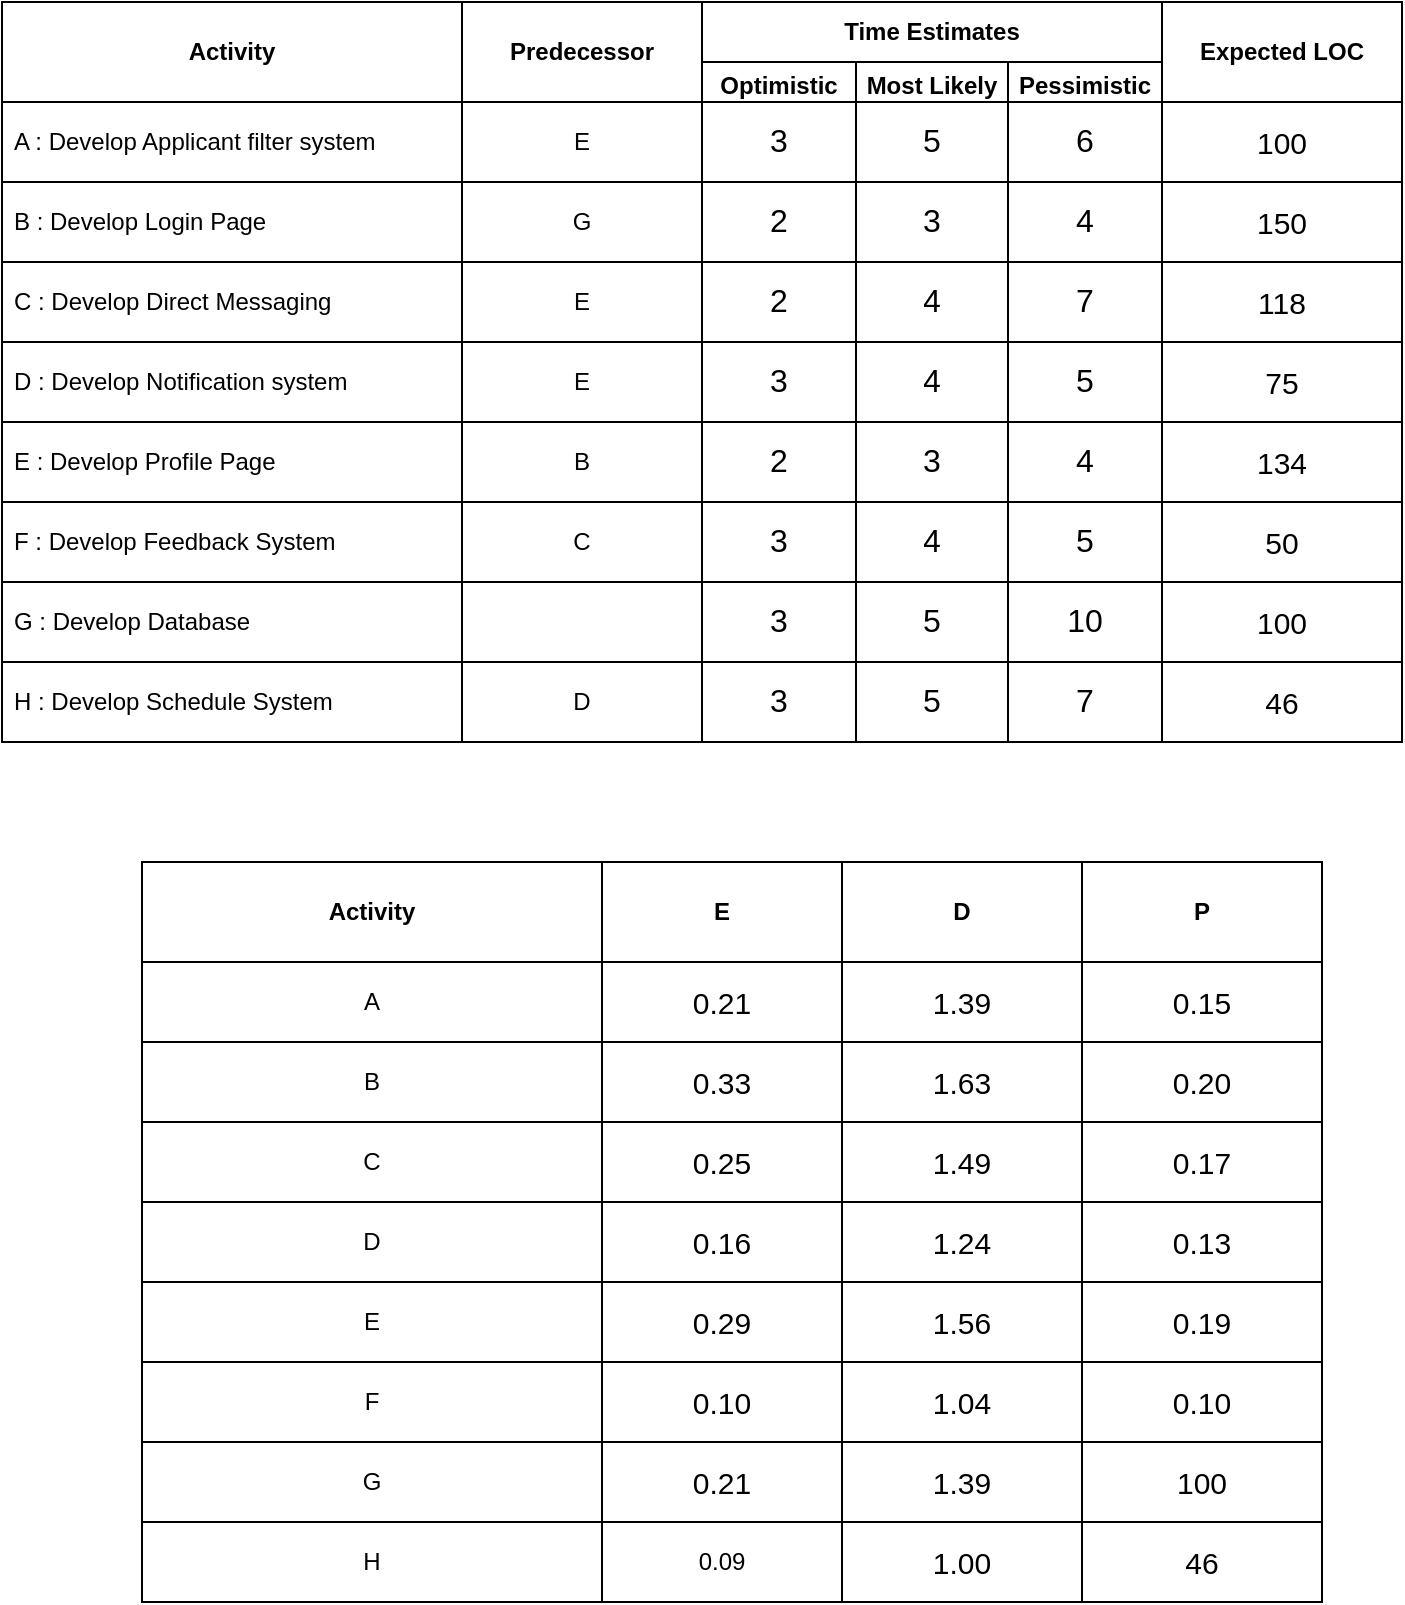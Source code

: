 <mxfile version="22.1.5" type="device">
  <diagram name="Page-1" id="YY1l4YRsIYDOIu4oy-kg">
    <mxGraphModel dx="1434" dy="780" grid="0" gridSize="10" guides="1" tooltips="1" connect="1" arrows="1" fold="1" page="1" pageScale="1" pageWidth="850" pageHeight="1100" background="none" math="0" shadow="0">
      <root>
        <mxCell id="0" />
        <mxCell id="1" parent="0" />
        <mxCell id="t3dhQ-1YvMz3jIGr21Fk-1" value="&lt;b&gt;Activity&lt;/b&gt;" style="swimlane;fontStyle=0;childLayout=stackLayout;horizontal=1;startSize=50;horizontalStack=0;resizeParent=1;resizeParentMax=0;resizeLast=0;collapsible=1;marginBottom=0;whiteSpace=wrap;html=1;" parent="1" vertex="1">
          <mxGeometry x="80" y="40" width="230" height="370" as="geometry">
            <mxRectangle x="300" y="170" width="60" height="30" as="alternateBounds" />
          </mxGeometry>
        </mxCell>
        <mxCell id="t3dhQ-1YvMz3jIGr21Fk-2" value="A : Develop Applicant filter system" style="text;strokeColor=default;fillColor=none;align=left;verticalAlign=middle;spacingLeft=4;spacingRight=4;overflow=hidden;points=[[0,0.5],[1,0.5]];portConstraint=eastwest;rotatable=0;whiteSpace=wrap;html=1;" parent="t3dhQ-1YvMz3jIGr21Fk-1" vertex="1">
          <mxGeometry y="50" width="230" height="40" as="geometry" />
        </mxCell>
        <mxCell id="t3dhQ-1YvMz3jIGr21Fk-3" value="B : Develop Login Page" style="text;strokeColor=default;fillColor=none;align=left;verticalAlign=middle;spacingLeft=4;spacingRight=4;overflow=hidden;points=[[0,0.5],[1,0.5]];portConstraint=eastwest;rotatable=0;whiteSpace=wrap;html=1;" parent="t3dhQ-1YvMz3jIGr21Fk-1" vertex="1">
          <mxGeometry y="90" width="230" height="40" as="geometry" />
        </mxCell>
        <mxCell id="t3dhQ-1YvMz3jIGr21Fk-4" value="C : Develop Direct Messaging" style="text;strokeColor=default;fillColor=none;align=left;verticalAlign=middle;spacingLeft=4;spacingRight=4;overflow=hidden;points=[[0,0.5],[1,0.5]];portConstraint=eastwest;rotatable=0;whiteSpace=wrap;html=1;" parent="t3dhQ-1YvMz3jIGr21Fk-1" vertex="1">
          <mxGeometry y="130" width="230" height="40" as="geometry" />
        </mxCell>
        <mxCell id="t3dhQ-1YvMz3jIGr21Fk-5" value="D : Develop Notification system" style="text;strokeColor=default;fillColor=none;align=left;verticalAlign=middle;spacingLeft=4;spacingRight=4;overflow=hidden;points=[[0,0.5],[1,0.5]];portConstraint=eastwest;rotatable=0;whiteSpace=wrap;html=1;" parent="t3dhQ-1YvMz3jIGr21Fk-1" vertex="1">
          <mxGeometry y="170" width="230" height="40" as="geometry" />
        </mxCell>
        <mxCell id="t3dhQ-1YvMz3jIGr21Fk-6" value="E : Develop Profile Page" style="text;strokeColor=default;fillColor=none;align=left;verticalAlign=middle;spacingLeft=4;spacingRight=4;overflow=hidden;points=[[0,0.5],[1,0.5]];portConstraint=eastwest;rotatable=0;whiteSpace=wrap;html=1;" parent="t3dhQ-1YvMz3jIGr21Fk-1" vertex="1">
          <mxGeometry y="210" width="230" height="40" as="geometry" />
        </mxCell>
        <mxCell id="t3dhQ-1YvMz3jIGr21Fk-7" value="F : Develop Feedback System" style="text;strokeColor=default;fillColor=none;align=left;verticalAlign=middle;spacingLeft=4;spacingRight=4;overflow=hidden;points=[[0,0.5],[1,0.5]];portConstraint=eastwest;rotatable=0;whiteSpace=wrap;html=1;" parent="t3dhQ-1YvMz3jIGr21Fk-1" vertex="1">
          <mxGeometry y="250" width="230" height="40" as="geometry" />
        </mxCell>
        <mxCell id="t3dhQ-1YvMz3jIGr21Fk-8" value="G : Develop Database" style="text;strokeColor=default;fillColor=none;align=left;verticalAlign=middle;spacingLeft=4;spacingRight=4;overflow=hidden;points=[[0,0.5],[1,0.5]];portConstraint=eastwest;rotatable=0;whiteSpace=wrap;html=1;" parent="t3dhQ-1YvMz3jIGr21Fk-1" vertex="1">
          <mxGeometry y="290" width="230" height="40" as="geometry" />
        </mxCell>
        <mxCell id="t3dhQ-1YvMz3jIGr21Fk-9" value="H : Develop Schedule System" style="text;strokeColor=default;fillColor=none;align=left;verticalAlign=middle;spacingLeft=4;spacingRight=4;overflow=hidden;points=[[0,0.5],[1,0.5]];portConstraint=eastwest;rotatable=0;whiteSpace=wrap;html=1;" parent="t3dhQ-1YvMz3jIGr21Fk-1" vertex="1">
          <mxGeometry y="330" width="230" height="40" as="geometry" />
        </mxCell>
        <mxCell id="t3dhQ-1YvMz3jIGr21Fk-10" value="&lt;b&gt;Predecessor&lt;/b&gt;" style="swimlane;fontStyle=0;childLayout=stackLayout;horizontal=1;startSize=50;horizontalStack=0;resizeParent=1;resizeParentMax=0;resizeLast=0;collapsible=1;marginBottom=0;whiteSpace=wrap;html=1;" parent="1" vertex="1">
          <mxGeometry x="310" y="40" width="120" height="370" as="geometry">
            <mxRectangle x="300" y="170" width="60" height="30" as="alternateBounds" />
          </mxGeometry>
        </mxCell>
        <mxCell id="t3dhQ-1YvMz3jIGr21Fk-11" value="E" style="text;strokeColor=default;fillColor=none;align=center;verticalAlign=middle;spacingLeft=4;spacingRight=4;overflow=hidden;points=[[0,0.5],[1,0.5]];portConstraint=eastwest;rotatable=0;whiteSpace=wrap;html=1;" parent="t3dhQ-1YvMz3jIGr21Fk-10" vertex="1">
          <mxGeometry y="50" width="120" height="40" as="geometry" />
        </mxCell>
        <mxCell id="t3dhQ-1YvMz3jIGr21Fk-12" value="G" style="text;strokeColor=default;fillColor=none;align=center;verticalAlign=middle;spacingLeft=4;spacingRight=4;overflow=hidden;points=[[0,0.5],[1,0.5]];portConstraint=eastwest;rotatable=0;whiteSpace=wrap;html=1;" parent="t3dhQ-1YvMz3jIGr21Fk-10" vertex="1">
          <mxGeometry y="90" width="120" height="40" as="geometry" />
        </mxCell>
        <mxCell id="t3dhQ-1YvMz3jIGr21Fk-13" value="E" style="text;strokeColor=default;fillColor=none;align=center;verticalAlign=middle;spacingLeft=4;spacingRight=4;overflow=hidden;points=[[0,0.5],[1,0.5]];portConstraint=eastwest;rotatable=0;whiteSpace=wrap;html=1;" parent="t3dhQ-1YvMz3jIGr21Fk-10" vertex="1">
          <mxGeometry y="130" width="120" height="40" as="geometry" />
        </mxCell>
        <mxCell id="t3dhQ-1YvMz3jIGr21Fk-14" value="E" style="text;strokeColor=default;fillColor=none;align=center;verticalAlign=middle;spacingLeft=4;spacingRight=4;overflow=hidden;points=[[0,0.5],[1,0.5]];portConstraint=eastwest;rotatable=0;whiteSpace=wrap;html=1;" parent="t3dhQ-1YvMz3jIGr21Fk-10" vertex="1">
          <mxGeometry y="170" width="120" height="40" as="geometry" />
        </mxCell>
        <mxCell id="t3dhQ-1YvMz3jIGr21Fk-15" value="B" style="text;strokeColor=default;fillColor=none;align=center;verticalAlign=middle;spacingLeft=4;spacingRight=4;overflow=hidden;points=[[0,0.5],[1,0.5]];portConstraint=eastwest;rotatable=0;whiteSpace=wrap;html=1;" parent="t3dhQ-1YvMz3jIGr21Fk-10" vertex="1">
          <mxGeometry y="210" width="120" height="40" as="geometry" />
        </mxCell>
        <mxCell id="t3dhQ-1YvMz3jIGr21Fk-16" value="C" style="text;strokeColor=default;fillColor=none;align=center;verticalAlign=middle;spacingLeft=4;spacingRight=4;overflow=hidden;points=[[0,0.5],[1,0.5]];portConstraint=eastwest;rotatable=0;whiteSpace=wrap;html=1;" parent="t3dhQ-1YvMz3jIGr21Fk-10" vertex="1">
          <mxGeometry y="250" width="120" height="40" as="geometry" />
        </mxCell>
        <mxCell id="t3dhQ-1YvMz3jIGr21Fk-17" value="" style="text;strokeColor=default;fillColor=none;align=center;verticalAlign=middle;spacingLeft=4;spacingRight=4;overflow=hidden;points=[[0,0.5],[1,0.5]];portConstraint=eastwest;rotatable=0;whiteSpace=wrap;html=1;" parent="t3dhQ-1YvMz3jIGr21Fk-10" vertex="1">
          <mxGeometry y="290" width="120" height="40" as="geometry" />
        </mxCell>
        <mxCell id="t3dhQ-1YvMz3jIGr21Fk-18" value="D" style="text;strokeColor=default;fillColor=none;align=center;verticalAlign=middle;spacingLeft=4;spacingRight=4;overflow=hidden;points=[[0,0.5],[1,0.5]];portConstraint=eastwest;rotatable=0;whiteSpace=wrap;html=1;" parent="t3dhQ-1YvMz3jIGr21Fk-10" vertex="1">
          <mxGeometry y="330" width="120" height="40" as="geometry" />
        </mxCell>
        <mxCell id="t3dhQ-1YvMz3jIGr21Fk-19" value="&lt;b&gt;Time Estimates&lt;/b&gt;" style="swimlane;fontStyle=0;childLayout=stackLayout;horizontal=1;startSize=30;horizontalStack=0;resizeParent=1;resizeParentMax=0;resizeLast=0;collapsible=1;marginBottom=0;whiteSpace=wrap;html=1;" parent="1" vertex="1">
          <mxGeometry x="430" y="40" width="230" height="370" as="geometry">
            <mxRectangle x="300" y="170" width="60" height="30" as="alternateBounds" />
          </mxGeometry>
        </mxCell>
        <mxCell id="t3dhQ-1YvMz3jIGr21Fk-20" value="" style="shape=table;startSize=0;container=1;collapsible=0;childLayout=tableLayout;fontSize=16;spacing=2;" parent="t3dhQ-1YvMz3jIGr21Fk-19" vertex="1">
          <mxGeometry y="30" width="230" height="20" as="geometry" />
        </mxCell>
        <mxCell id="t3dhQ-1YvMz3jIGr21Fk-21" value="" style="shape=tableRow;horizontal=0;startSize=0;swimlaneHead=0;swimlaneBody=0;strokeColor=inherit;top=0;left=0;bottom=0;right=0;collapsible=0;dropTarget=0;fillColor=none;points=[[0,0.5],[1,0.5]];portConstraint=eastwest;fontSize=16;" parent="t3dhQ-1YvMz3jIGr21Fk-20" vertex="1">
          <mxGeometry width="230" height="20" as="geometry" />
        </mxCell>
        <mxCell id="t3dhQ-1YvMz3jIGr21Fk-22" value="&lt;font style=&quot;font-size: 12px;&quot;&gt;&lt;b&gt;Optimistic&lt;/b&gt;&lt;/font&gt;" style="shape=partialRectangle;html=1;whiteSpace=wrap;connectable=0;strokeColor=inherit;overflow=hidden;fillColor=none;top=0;left=0;bottom=0;right=0;pointerEvents=1;fontSize=16;spacing=-1;" parent="t3dhQ-1YvMz3jIGr21Fk-21" vertex="1">
          <mxGeometry width="77" height="20" as="geometry">
            <mxRectangle width="77" height="20" as="alternateBounds" />
          </mxGeometry>
        </mxCell>
        <mxCell id="t3dhQ-1YvMz3jIGr21Fk-23" value="&lt;b style=&quot;border-color: var(--border-color); font-size: 12px;&quot;&gt;Most Likely&lt;/b&gt;" style="shape=partialRectangle;html=1;whiteSpace=wrap;connectable=0;strokeColor=inherit;overflow=hidden;fillColor=none;top=0;left=0;bottom=0;right=0;pointerEvents=1;fontSize=16;spacing=0;" parent="t3dhQ-1YvMz3jIGr21Fk-21" vertex="1">
          <mxGeometry x="77" width="76" height="20" as="geometry">
            <mxRectangle width="76" height="20" as="alternateBounds" />
          </mxGeometry>
        </mxCell>
        <mxCell id="t3dhQ-1YvMz3jIGr21Fk-24" value="&lt;b style=&quot;border-color: var(--border-color); font-size: 12px;&quot;&gt;Pessimistic&lt;/b&gt;" style="shape=partialRectangle;html=1;whiteSpace=wrap;connectable=0;strokeColor=inherit;overflow=hidden;fillColor=none;top=0;left=0;bottom=0;right=0;pointerEvents=1;fontSize=16;spacing=0;" parent="t3dhQ-1YvMz3jIGr21Fk-21" vertex="1">
          <mxGeometry x="153" width="77" height="20" as="geometry">
            <mxRectangle width="77" height="20" as="alternateBounds" />
          </mxGeometry>
        </mxCell>
        <mxCell id="t3dhQ-1YvMz3jIGr21Fk-25" value="" style="shape=table;startSize=0;container=1;collapsible=0;childLayout=tableLayout;fontSize=16;spacing=2;" parent="t3dhQ-1YvMz3jIGr21Fk-19" vertex="1">
          <mxGeometry y="50" width="230" height="320" as="geometry" />
        </mxCell>
        <mxCell id="t3dhQ-1YvMz3jIGr21Fk-26" value="" style="shape=tableRow;horizontal=0;startSize=0;swimlaneHead=0;swimlaneBody=0;strokeColor=inherit;top=0;left=0;bottom=0;right=0;collapsible=0;dropTarget=0;fillColor=none;points=[[0,0.5],[1,0.5]];portConstraint=eastwest;fontSize=16;spacing=0;" parent="t3dhQ-1YvMz3jIGr21Fk-25" vertex="1">
          <mxGeometry width="230" height="40" as="geometry" />
        </mxCell>
        <mxCell id="t3dhQ-1YvMz3jIGr21Fk-27" value="3" style="shape=partialRectangle;html=1;whiteSpace=wrap;connectable=0;strokeColor=inherit;overflow=hidden;fillColor=none;top=0;left=0;bottom=0;right=0;pointerEvents=1;fontSize=16;spacing=-1;spacingBottom=3;" parent="t3dhQ-1YvMz3jIGr21Fk-26" vertex="1">
          <mxGeometry width="77" height="40" as="geometry">
            <mxRectangle width="77" height="40" as="alternateBounds" />
          </mxGeometry>
        </mxCell>
        <mxCell id="t3dhQ-1YvMz3jIGr21Fk-28" value="5" style="shape=partialRectangle;html=1;whiteSpace=wrap;connectable=0;strokeColor=inherit;overflow=hidden;fillColor=none;top=0;left=0;bottom=0;right=0;pointerEvents=1;fontSize=16;spacing=0;spacingBottom=3;" parent="t3dhQ-1YvMz3jIGr21Fk-26" vertex="1">
          <mxGeometry x="77" width="76" height="40" as="geometry">
            <mxRectangle width="76" height="40" as="alternateBounds" />
          </mxGeometry>
        </mxCell>
        <mxCell id="t3dhQ-1YvMz3jIGr21Fk-29" value="6" style="shape=partialRectangle;html=1;whiteSpace=wrap;connectable=0;strokeColor=inherit;overflow=hidden;fillColor=none;top=0;left=0;bottom=0;right=0;pointerEvents=1;fontSize=16;spacing=0;verticalAlign=middle;spacingTop=0;spacingBottom=3;" parent="t3dhQ-1YvMz3jIGr21Fk-26" vertex="1">
          <mxGeometry x="153" width="77" height="40" as="geometry">
            <mxRectangle width="77" height="40" as="alternateBounds" />
          </mxGeometry>
        </mxCell>
        <mxCell id="t3dhQ-1YvMz3jIGr21Fk-30" value="" style="shape=tableRow;horizontal=0;startSize=0;swimlaneHead=0;swimlaneBody=0;strokeColor=inherit;top=0;left=0;bottom=0;right=0;collapsible=0;dropTarget=0;fillColor=none;points=[[0,0.5],[1,0.5]];portConstraint=eastwest;fontSize=16;spacing=0;" parent="t3dhQ-1YvMz3jIGr21Fk-25" vertex="1">
          <mxGeometry y="40" width="230" height="40" as="geometry" />
        </mxCell>
        <mxCell id="t3dhQ-1YvMz3jIGr21Fk-31" value="2" style="shape=partialRectangle;html=1;whiteSpace=wrap;connectable=0;strokeColor=inherit;overflow=hidden;fillColor=none;top=0;left=0;bottom=0;right=0;pointerEvents=1;fontSize=16;spacing=-1;spacingBottom=3;" parent="t3dhQ-1YvMz3jIGr21Fk-30" vertex="1">
          <mxGeometry width="77" height="40" as="geometry">
            <mxRectangle width="77" height="40" as="alternateBounds" />
          </mxGeometry>
        </mxCell>
        <mxCell id="t3dhQ-1YvMz3jIGr21Fk-32" value="3" style="shape=partialRectangle;html=1;whiteSpace=wrap;connectable=0;strokeColor=inherit;overflow=hidden;fillColor=none;top=0;left=0;bottom=0;right=0;pointerEvents=1;fontSize=16;spacing=0;spacingBottom=3;" parent="t3dhQ-1YvMz3jIGr21Fk-30" vertex="1">
          <mxGeometry x="77" width="76" height="40" as="geometry">
            <mxRectangle width="76" height="40" as="alternateBounds" />
          </mxGeometry>
        </mxCell>
        <mxCell id="t3dhQ-1YvMz3jIGr21Fk-33" value="4" style="shape=partialRectangle;html=1;whiteSpace=wrap;connectable=0;strokeColor=inherit;overflow=hidden;fillColor=none;top=0;left=0;bottom=0;right=0;pointerEvents=1;fontSize=16;spacing=0;verticalAlign=middle;spacingTop=0;spacingBottom=3;" parent="t3dhQ-1YvMz3jIGr21Fk-30" vertex="1">
          <mxGeometry x="153" width="77" height="40" as="geometry">
            <mxRectangle width="77" height="40" as="alternateBounds" />
          </mxGeometry>
        </mxCell>
        <mxCell id="t3dhQ-1YvMz3jIGr21Fk-34" value="" style="shape=tableRow;horizontal=0;startSize=0;swimlaneHead=0;swimlaneBody=0;strokeColor=inherit;top=0;left=0;bottom=0;right=0;collapsible=0;dropTarget=0;fillColor=none;points=[[0,0.5],[1,0.5]];portConstraint=eastwest;fontSize=16;spacing=0;" parent="t3dhQ-1YvMz3jIGr21Fk-25" vertex="1">
          <mxGeometry y="80" width="230" height="40" as="geometry" />
        </mxCell>
        <mxCell id="t3dhQ-1YvMz3jIGr21Fk-35" value="2" style="shape=partialRectangle;html=1;whiteSpace=wrap;connectable=0;strokeColor=inherit;overflow=hidden;fillColor=none;top=0;left=0;bottom=0;right=0;pointerEvents=1;fontSize=16;spacing=-1;spacingBottom=3;" parent="t3dhQ-1YvMz3jIGr21Fk-34" vertex="1">
          <mxGeometry width="77" height="40" as="geometry">
            <mxRectangle width="77" height="40" as="alternateBounds" />
          </mxGeometry>
        </mxCell>
        <mxCell id="t3dhQ-1YvMz3jIGr21Fk-36" value="4" style="shape=partialRectangle;html=1;whiteSpace=wrap;connectable=0;strokeColor=inherit;overflow=hidden;fillColor=none;top=0;left=0;bottom=0;right=0;pointerEvents=1;fontSize=16;spacing=0;spacingBottom=3;" parent="t3dhQ-1YvMz3jIGr21Fk-34" vertex="1">
          <mxGeometry x="77" width="76" height="40" as="geometry">
            <mxRectangle width="76" height="40" as="alternateBounds" />
          </mxGeometry>
        </mxCell>
        <mxCell id="t3dhQ-1YvMz3jIGr21Fk-37" value="7" style="shape=partialRectangle;html=1;whiteSpace=wrap;connectable=0;strokeColor=inherit;overflow=hidden;fillColor=none;top=0;left=0;bottom=0;right=0;pointerEvents=1;fontSize=16;spacing=0;verticalAlign=middle;spacingTop=0;spacingBottom=3;" parent="t3dhQ-1YvMz3jIGr21Fk-34" vertex="1">
          <mxGeometry x="153" width="77" height="40" as="geometry">
            <mxRectangle width="77" height="40" as="alternateBounds" />
          </mxGeometry>
        </mxCell>
        <mxCell id="t3dhQ-1YvMz3jIGr21Fk-38" value="" style="shape=tableRow;horizontal=0;startSize=0;swimlaneHead=0;swimlaneBody=0;strokeColor=inherit;top=0;left=0;bottom=0;right=0;collapsible=0;dropTarget=0;fillColor=none;points=[[0,0.5],[1,0.5]];portConstraint=eastwest;fontSize=16;spacing=0;" parent="t3dhQ-1YvMz3jIGr21Fk-25" vertex="1">
          <mxGeometry y="120" width="230" height="40" as="geometry" />
        </mxCell>
        <mxCell id="t3dhQ-1YvMz3jIGr21Fk-39" value="3" style="shape=partialRectangle;html=1;whiteSpace=wrap;connectable=0;strokeColor=inherit;overflow=hidden;fillColor=none;top=0;left=0;bottom=0;right=0;pointerEvents=1;fontSize=16;spacing=-1;spacingBottom=3;" parent="t3dhQ-1YvMz3jIGr21Fk-38" vertex="1">
          <mxGeometry width="77" height="40" as="geometry">
            <mxRectangle width="77" height="40" as="alternateBounds" />
          </mxGeometry>
        </mxCell>
        <mxCell id="t3dhQ-1YvMz3jIGr21Fk-40" value="4" style="shape=partialRectangle;html=1;whiteSpace=wrap;connectable=0;strokeColor=inherit;overflow=hidden;fillColor=none;top=0;left=0;bottom=0;right=0;pointerEvents=1;fontSize=16;spacing=0;spacingBottom=3;" parent="t3dhQ-1YvMz3jIGr21Fk-38" vertex="1">
          <mxGeometry x="77" width="76" height="40" as="geometry">
            <mxRectangle width="76" height="40" as="alternateBounds" />
          </mxGeometry>
        </mxCell>
        <mxCell id="t3dhQ-1YvMz3jIGr21Fk-41" value="5" style="shape=partialRectangle;html=1;whiteSpace=wrap;connectable=0;strokeColor=inherit;overflow=hidden;fillColor=none;top=0;left=0;bottom=0;right=0;pointerEvents=1;fontSize=16;spacing=0;verticalAlign=middle;spacingTop=0;spacingBottom=3;" parent="t3dhQ-1YvMz3jIGr21Fk-38" vertex="1">
          <mxGeometry x="153" width="77" height="40" as="geometry">
            <mxRectangle width="77" height="40" as="alternateBounds" />
          </mxGeometry>
        </mxCell>
        <mxCell id="t3dhQ-1YvMz3jIGr21Fk-42" value="" style="shape=tableRow;horizontal=0;startSize=0;swimlaneHead=0;swimlaneBody=0;strokeColor=inherit;top=0;left=0;bottom=0;right=0;collapsible=0;dropTarget=0;fillColor=none;points=[[0,0.5],[1,0.5]];portConstraint=eastwest;fontSize=16;spacing=0;" parent="t3dhQ-1YvMz3jIGr21Fk-25" vertex="1">
          <mxGeometry y="160" width="230" height="40" as="geometry" />
        </mxCell>
        <mxCell id="t3dhQ-1YvMz3jIGr21Fk-43" value="2" style="shape=partialRectangle;html=1;whiteSpace=wrap;connectable=0;strokeColor=inherit;overflow=hidden;fillColor=none;top=0;left=0;bottom=0;right=0;pointerEvents=1;fontSize=16;spacing=-1;spacingBottom=3;" parent="t3dhQ-1YvMz3jIGr21Fk-42" vertex="1">
          <mxGeometry width="77" height="40" as="geometry">
            <mxRectangle width="77" height="40" as="alternateBounds" />
          </mxGeometry>
        </mxCell>
        <mxCell id="t3dhQ-1YvMz3jIGr21Fk-44" value="3" style="shape=partialRectangle;html=1;whiteSpace=wrap;connectable=0;strokeColor=inherit;overflow=hidden;fillColor=none;top=0;left=0;bottom=0;right=0;pointerEvents=1;fontSize=16;spacing=0;spacingBottom=3;" parent="t3dhQ-1YvMz3jIGr21Fk-42" vertex="1">
          <mxGeometry x="77" width="76" height="40" as="geometry">
            <mxRectangle width="76" height="40" as="alternateBounds" />
          </mxGeometry>
        </mxCell>
        <mxCell id="t3dhQ-1YvMz3jIGr21Fk-45" value="4" style="shape=partialRectangle;html=1;whiteSpace=wrap;connectable=0;strokeColor=inherit;overflow=hidden;fillColor=none;top=0;left=0;bottom=0;right=0;pointerEvents=1;fontSize=16;spacing=0;verticalAlign=middle;spacingTop=0;spacingBottom=3;" parent="t3dhQ-1YvMz3jIGr21Fk-42" vertex="1">
          <mxGeometry x="153" width="77" height="40" as="geometry">
            <mxRectangle width="77" height="40" as="alternateBounds" />
          </mxGeometry>
        </mxCell>
        <mxCell id="t3dhQ-1YvMz3jIGr21Fk-46" value="" style="shape=tableRow;horizontal=0;startSize=0;swimlaneHead=0;swimlaneBody=0;strokeColor=inherit;top=0;left=0;bottom=0;right=0;collapsible=0;dropTarget=0;fillColor=none;points=[[0,0.5],[1,0.5]];portConstraint=eastwest;fontSize=16;spacing=0;" parent="t3dhQ-1YvMz3jIGr21Fk-25" vertex="1">
          <mxGeometry y="200" width="230" height="40" as="geometry" />
        </mxCell>
        <mxCell id="t3dhQ-1YvMz3jIGr21Fk-47" value="3" style="shape=partialRectangle;html=1;whiteSpace=wrap;connectable=0;strokeColor=inherit;overflow=hidden;fillColor=none;top=0;left=0;bottom=0;right=0;pointerEvents=1;fontSize=16;spacing=-1;spacingBottom=3;" parent="t3dhQ-1YvMz3jIGr21Fk-46" vertex="1">
          <mxGeometry width="77" height="40" as="geometry">
            <mxRectangle width="77" height="40" as="alternateBounds" />
          </mxGeometry>
        </mxCell>
        <mxCell id="t3dhQ-1YvMz3jIGr21Fk-48" value="4" style="shape=partialRectangle;html=1;whiteSpace=wrap;connectable=0;strokeColor=inherit;overflow=hidden;fillColor=none;top=0;left=0;bottom=0;right=0;pointerEvents=1;fontSize=16;spacing=0;spacingBottom=3;" parent="t3dhQ-1YvMz3jIGr21Fk-46" vertex="1">
          <mxGeometry x="77" width="76" height="40" as="geometry">
            <mxRectangle width="76" height="40" as="alternateBounds" />
          </mxGeometry>
        </mxCell>
        <mxCell id="t3dhQ-1YvMz3jIGr21Fk-49" value="5" style="shape=partialRectangle;html=1;whiteSpace=wrap;connectable=0;strokeColor=inherit;overflow=hidden;fillColor=none;top=0;left=0;bottom=0;right=0;pointerEvents=1;fontSize=16;spacing=0;verticalAlign=middle;spacingTop=0;spacingBottom=3;" parent="t3dhQ-1YvMz3jIGr21Fk-46" vertex="1">
          <mxGeometry x="153" width="77" height="40" as="geometry">
            <mxRectangle width="77" height="40" as="alternateBounds" />
          </mxGeometry>
        </mxCell>
        <mxCell id="t3dhQ-1YvMz3jIGr21Fk-50" value="" style="shape=tableRow;horizontal=0;startSize=0;swimlaneHead=0;swimlaneBody=0;strokeColor=inherit;top=0;left=0;bottom=0;right=0;collapsible=0;dropTarget=0;fillColor=none;points=[[0,0.5],[1,0.5]];portConstraint=eastwest;fontSize=16;spacing=0;" parent="t3dhQ-1YvMz3jIGr21Fk-25" vertex="1">
          <mxGeometry y="240" width="230" height="40" as="geometry" />
        </mxCell>
        <mxCell id="t3dhQ-1YvMz3jIGr21Fk-51" value="3" style="shape=partialRectangle;html=1;whiteSpace=wrap;connectable=0;strokeColor=inherit;overflow=hidden;fillColor=none;top=0;left=0;bottom=0;right=0;pointerEvents=1;fontSize=16;spacing=-1;spacingBottom=3;" parent="t3dhQ-1YvMz3jIGr21Fk-50" vertex="1">
          <mxGeometry width="77" height="40" as="geometry">
            <mxRectangle width="77" height="40" as="alternateBounds" />
          </mxGeometry>
        </mxCell>
        <mxCell id="t3dhQ-1YvMz3jIGr21Fk-52" value="5" style="shape=partialRectangle;html=1;whiteSpace=wrap;connectable=0;strokeColor=inherit;overflow=hidden;fillColor=none;top=0;left=0;bottom=0;right=0;pointerEvents=1;fontSize=16;spacing=0;spacingBottom=3;" parent="t3dhQ-1YvMz3jIGr21Fk-50" vertex="1">
          <mxGeometry x="77" width="76" height="40" as="geometry">
            <mxRectangle width="76" height="40" as="alternateBounds" />
          </mxGeometry>
        </mxCell>
        <mxCell id="t3dhQ-1YvMz3jIGr21Fk-53" value="10" style="shape=partialRectangle;html=1;whiteSpace=wrap;connectable=0;strokeColor=inherit;overflow=hidden;fillColor=none;top=0;left=0;bottom=0;right=0;pointerEvents=1;fontSize=16;spacing=0;verticalAlign=middle;spacingTop=0;spacingBottom=3;" parent="t3dhQ-1YvMz3jIGr21Fk-50" vertex="1">
          <mxGeometry x="153" width="77" height="40" as="geometry">
            <mxRectangle width="77" height="40" as="alternateBounds" />
          </mxGeometry>
        </mxCell>
        <mxCell id="t3dhQ-1YvMz3jIGr21Fk-54" value="" style="shape=tableRow;horizontal=0;startSize=0;swimlaneHead=0;swimlaneBody=0;strokeColor=inherit;top=0;left=0;bottom=0;right=0;collapsible=0;dropTarget=0;fillColor=none;points=[[0,0.5],[1,0.5]];portConstraint=eastwest;fontSize=16;spacing=0;" parent="t3dhQ-1YvMz3jIGr21Fk-25" vertex="1">
          <mxGeometry y="280" width="230" height="40" as="geometry" />
        </mxCell>
        <mxCell id="t3dhQ-1YvMz3jIGr21Fk-55" value="3" style="shape=partialRectangle;html=1;whiteSpace=wrap;connectable=0;strokeColor=inherit;overflow=hidden;fillColor=none;top=0;left=0;bottom=0;right=0;pointerEvents=1;fontSize=16;spacing=-1;spacingBottom=3;" parent="t3dhQ-1YvMz3jIGr21Fk-54" vertex="1">
          <mxGeometry width="77" height="40" as="geometry">
            <mxRectangle width="77" height="40" as="alternateBounds" />
          </mxGeometry>
        </mxCell>
        <mxCell id="t3dhQ-1YvMz3jIGr21Fk-56" value="5" style="shape=partialRectangle;html=1;whiteSpace=wrap;connectable=0;strokeColor=inherit;overflow=hidden;fillColor=none;top=0;left=0;bottom=0;right=0;pointerEvents=1;fontSize=16;spacing=0;spacingBottom=3;" parent="t3dhQ-1YvMz3jIGr21Fk-54" vertex="1">
          <mxGeometry x="77" width="76" height="40" as="geometry">
            <mxRectangle width="76" height="40" as="alternateBounds" />
          </mxGeometry>
        </mxCell>
        <mxCell id="t3dhQ-1YvMz3jIGr21Fk-57" value="7" style="shape=partialRectangle;html=1;whiteSpace=wrap;connectable=0;strokeColor=inherit;overflow=hidden;fillColor=none;top=0;left=0;bottom=0;right=0;pointerEvents=1;fontSize=16;spacing=0;verticalAlign=middle;spacingTop=0;spacingBottom=3;" parent="t3dhQ-1YvMz3jIGr21Fk-54" vertex="1">
          <mxGeometry x="153" width="77" height="40" as="geometry">
            <mxRectangle width="77" height="40" as="alternateBounds" />
          </mxGeometry>
        </mxCell>
        <mxCell id="t3dhQ-1YvMz3jIGr21Fk-58" value="&lt;b&gt;Expected LOC&lt;/b&gt;" style="swimlane;fontStyle=0;childLayout=stackLayout;horizontal=1;startSize=50;horizontalStack=0;resizeParent=1;resizeParentMax=0;resizeLast=0;collapsible=1;marginBottom=0;whiteSpace=wrap;html=1;" parent="1" vertex="1">
          <mxGeometry x="660" y="40" width="120" height="370" as="geometry">
            <mxRectangle x="300" y="170" width="60" height="30" as="alternateBounds" />
          </mxGeometry>
        </mxCell>
        <mxCell id="t3dhQ-1YvMz3jIGr21Fk-59" value="&lt;font style=&quot;font-size: 15px;&quot;&gt;100&lt;/font&gt;" style="text;strokeColor=default;fillColor=none;align=center;verticalAlign=middle;spacingLeft=4;spacingRight=4;overflow=hidden;points=[[0,0.5],[1,0.5]];portConstraint=eastwest;rotatable=0;whiteSpace=wrap;html=1;" parent="t3dhQ-1YvMz3jIGr21Fk-58" vertex="1">
          <mxGeometry y="50" width="120" height="40" as="geometry" />
        </mxCell>
        <mxCell id="t3dhQ-1YvMz3jIGr21Fk-60" value="&lt;font style=&quot;font-size: 15px;&quot;&gt;150&lt;/font&gt;" style="text;strokeColor=default;fillColor=none;align=center;verticalAlign=middle;spacingLeft=4;spacingRight=4;overflow=hidden;points=[[0,0.5],[1,0.5]];portConstraint=eastwest;rotatable=0;whiteSpace=wrap;html=1;" parent="t3dhQ-1YvMz3jIGr21Fk-58" vertex="1">
          <mxGeometry y="90" width="120" height="40" as="geometry" />
        </mxCell>
        <mxCell id="t3dhQ-1YvMz3jIGr21Fk-61" value="118" style="text;strokeColor=default;fillColor=none;align=center;verticalAlign=middle;spacingLeft=4;spacingRight=4;overflow=hidden;points=[[0,0.5],[1,0.5]];portConstraint=eastwest;rotatable=0;whiteSpace=wrap;html=1;fontSize=15;" parent="t3dhQ-1YvMz3jIGr21Fk-58" vertex="1">
          <mxGeometry y="130" width="120" height="40" as="geometry" />
        </mxCell>
        <mxCell id="t3dhQ-1YvMz3jIGr21Fk-62" value="75" style="text;strokeColor=default;fillColor=none;align=center;verticalAlign=middle;spacingLeft=4;spacingRight=4;overflow=hidden;points=[[0,0.5],[1,0.5]];portConstraint=eastwest;rotatable=0;whiteSpace=wrap;html=1;fontSize=15;" parent="t3dhQ-1YvMz3jIGr21Fk-58" vertex="1">
          <mxGeometry y="170" width="120" height="40" as="geometry" />
        </mxCell>
        <mxCell id="t3dhQ-1YvMz3jIGr21Fk-63" value="134" style="text;strokeColor=default;fillColor=none;align=center;verticalAlign=middle;spacingLeft=4;spacingRight=4;overflow=hidden;points=[[0,0.5],[1,0.5]];portConstraint=eastwest;rotatable=0;whiteSpace=wrap;html=1;fontSize=15;" parent="t3dhQ-1YvMz3jIGr21Fk-58" vertex="1">
          <mxGeometry y="210" width="120" height="40" as="geometry" />
        </mxCell>
        <mxCell id="t3dhQ-1YvMz3jIGr21Fk-64" value="50" style="text;strokeColor=default;fillColor=none;align=center;verticalAlign=middle;spacingLeft=4;spacingRight=4;overflow=hidden;points=[[0,0.5],[1,0.5]];portConstraint=eastwest;rotatable=0;whiteSpace=wrap;html=1;fontSize=15;" parent="t3dhQ-1YvMz3jIGr21Fk-58" vertex="1">
          <mxGeometry y="250" width="120" height="40" as="geometry" />
        </mxCell>
        <mxCell id="t3dhQ-1YvMz3jIGr21Fk-65" value="100" style="text;strokeColor=default;fillColor=none;align=center;verticalAlign=middle;spacingLeft=4;spacingRight=4;overflow=hidden;points=[[0,0.5],[1,0.5]];portConstraint=eastwest;rotatable=0;whiteSpace=wrap;html=1;fontSize=15;" parent="t3dhQ-1YvMz3jIGr21Fk-58" vertex="1">
          <mxGeometry y="290" width="120" height="40" as="geometry" />
        </mxCell>
        <mxCell id="t3dhQ-1YvMz3jIGr21Fk-66" value="&lt;font style=&quot;font-size: 15px;&quot;&gt;46&lt;/font&gt;" style="text;strokeColor=default;fillColor=none;align=center;verticalAlign=middle;spacingLeft=4;spacingRight=4;overflow=hidden;points=[[0,0.5],[1,0.5]];portConstraint=eastwest;rotatable=0;whiteSpace=wrap;html=1;" parent="t3dhQ-1YvMz3jIGr21Fk-58" vertex="1">
          <mxGeometry y="330" width="120" height="40" as="geometry" />
        </mxCell>
        <mxCell id="t3dhQ-1YvMz3jIGr21Fk-133" value="&lt;b&gt;Activity&lt;/b&gt;" style="swimlane;fontStyle=0;childLayout=stackLayout;horizontal=1;startSize=50;horizontalStack=0;resizeParent=1;resizeParentMax=0;resizeLast=0;collapsible=1;marginBottom=0;whiteSpace=wrap;html=1;" parent="1" vertex="1">
          <mxGeometry x="150" y="470" width="230" height="370" as="geometry">
            <mxRectangle x="300" y="170" width="60" height="30" as="alternateBounds" />
          </mxGeometry>
        </mxCell>
        <mxCell id="t3dhQ-1YvMz3jIGr21Fk-134" value="A" style="text;strokeColor=default;fillColor=none;align=center;verticalAlign=middle;spacingLeft=4;spacingRight=4;overflow=hidden;points=[[0,0.5],[1,0.5]];portConstraint=eastwest;rotatable=0;whiteSpace=wrap;html=1;" parent="t3dhQ-1YvMz3jIGr21Fk-133" vertex="1">
          <mxGeometry y="50" width="230" height="40" as="geometry" />
        </mxCell>
        <mxCell id="t3dhQ-1YvMz3jIGr21Fk-135" value="B" style="text;strokeColor=default;fillColor=none;align=center;verticalAlign=middle;spacingLeft=4;spacingRight=4;overflow=hidden;points=[[0,0.5],[1,0.5]];portConstraint=eastwest;rotatable=0;whiteSpace=wrap;html=1;" parent="t3dhQ-1YvMz3jIGr21Fk-133" vertex="1">
          <mxGeometry y="90" width="230" height="40" as="geometry" />
        </mxCell>
        <mxCell id="t3dhQ-1YvMz3jIGr21Fk-136" value="C" style="text;strokeColor=default;fillColor=none;align=center;verticalAlign=middle;spacingLeft=4;spacingRight=4;overflow=hidden;points=[[0,0.5],[1,0.5]];portConstraint=eastwest;rotatable=0;whiteSpace=wrap;html=1;" parent="t3dhQ-1YvMz3jIGr21Fk-133" vertex="1">
          <mxGeometry y="130" width="230" height="40" as="geometry" />
        </mxCell>
        <mxCell id="t3dhQ-1YvMz3jIGr21Fk-137" value="D" style="text;strokeColor=default;fillColor=none;align=center;verticalAlign=middle;spacingLeft=4;spacingRight=4;overflow=hidden;points=[[0,0.5],[1,0.5]];portConstraint=eastwest;rotatable=0;whiteSpace=wrap;html=1;" parent="t3dhQ-1YvMz3jIGr21Fk-133" vertex="1">
          <mxGeometry y="170" width="230" height="40" as="geometry" />
        </mxCell>
        <mxCell id="t3dhQ-1YvMz3jIGr21Fk-138" value="E" style="text;strokeColor=default;fillColor=none;align=center;verticalAlign=middle;spacingLeft=4;spacingRight=4;overflow=hidden;points=[[0,0.5],[1,0.5]];portConstraint=eastwest;rotatable=0;whiteSpace=wrap;html=1;" parent="t3dhQ-1YvMz3jIGr21Fk-133" vertex="1">
          <mxGeometry y="210" width="230" height="40" as="geometry" />
        </mxCell>
        <mxCell id="t3dhQ-1YvMz3jIGr21Fk-139" value="F" style="text;strokeColor=default;fillColor=none;align=center;verticalAlign=middle;spacingLeft=4;spacingRight=4;overflow=hidden;points=[[0,0.5],[1,0.5]];portConstraint=eastwest;rotatable=0;whiteSpace=wrap;html=1;" parent="t3dhQ-1YvMz3jIGr21Fk-133" vertex="1">
          <mxGeometry y="250" width="230" height="40" as="geometry" />
        </mxCell>
        <mxCell id="t3dhQ-1YvMz3jIGr21Fk-140" value="G" style="text;strokeColor=default;fillColor=none;align=center;verticalAlign=middle;spacingLeft=4;spacingRight=4;overflow=hidden;points=[[0,0.5],[1,0.5]];portConstraint=eastwest;rotatable=0;whiteSpace=wrap;html=1;" parent="t3dhQ-1YvMz3jIGr21Fk-133" vertex="1">
          <mxGeometry y="290" width="230" height="40" as="geometry" />
        </mxCell>
        <mxCell id="t3dhQ-1YvMz3jIGr21Fk-141" value="H" style="text;strokeColor=default;fillColor=none;align=center;verticalAlign=middle;spacingLeft=4;spacingRight=4;overflow=hidden;points=[[0,0.5],[1,0.5]];portConstraint=eastwest;rotatable=0;whiteSpace=wrap;html=1;" parent="t3dhQ-1YvMz3jIGr21Fk-133" vertex="1">
          <mxGeometry y="330" width="230" height="40" as="geometry" />
        </mxCell>
        <mxCell id="t3dhQ-1YvMz3jIGr21Fk-142" value="&lt;b&gt;E&lt;/b&gt;" style="swimlane;fontStyle=0;childLayout=stackLayout;horizontal=1;startSize=50;horizontalStack=0;resizeParent=1;resizeParentMax=0;resizeLast=0;collapsible=1;marginBottom=0;whiteSpace=wrap;html=1;" parent="1" vertex="1">
          <mxGeometry x="380" y="470" width="120" height="370" as="geometry">
            <mxRectangle x="300" y="170" width="60" height="30" as="alternateBounds" />
          </mxGeometry>
        </mxCell>
        <mxCell id="t3dhQ-1YvMz3jIGr21Fk-143" value="0.21" style="text;strokeColor=default;fillColor=none;align=center;verticalAlign=middle;spacingLeft=4;spacingRight=4;overflow=hidden;points=[[0,0.5],[1,0.5]];portConstraint=eastwest;rotatable=0;whiteSpace=wrap;html=1;fontSize=15;" parent="t3dhQ-1YvMz3jIGr21Fk-142" vertex="1">
          <mxGeometry y="50" width="120" height="40" as="geometry" />
        </mxCell>
        <mxCell id="t3dhQ-1YvMz3jIGr21Fk-144" value="0.33" style="text;strokeColor=default;fillColor=none;align=center;verticalAlign=middle;spacingLeft=4;spacingRight=4;overflow=hidden;points=[[0,0.5],[1,0.5]];portConstraint=eastwest;rotatable=0;whiteSpace=wrap;html=1;fontSize=15;" parent="t3dhQ-1YvMz3jIGr21Fk-142" vertex="1">
          <mxGeometry y="90" width="120" height="40" as="geometry" />
        </mxCell>
        <mxCell id="t3dhQ-1YvMz3jIGr21Fk-145" value="0.25" style="text;strokeColor=default;fillColor=none;align=center;verticalAlign=middle;spacingLeft=4;spacingRight=4;overflow=hidden;points=[[0,0.5],[1,0.5]];portConstraint=eastwest;rotatable=0;whiteSpace=wrap;html=1;fontSize=15;" parent="t3dhQ-1YvMz3jIGr21Fk-142" vertex="1">
          <mxGeometry y="130" width="120" height="40" as="geometry" />
        </mxCell>
        <mxCell id="t3dhQ-1YvMz3jIGr21Fk-146" value="0.16" style="text;strokeColor=default;fillColor=none;align=center;verticalAlign=middle;spacingLeft=4;spacingRight=4;overflow=hidden;points=[[0,0.5],[1,0.5]];portConstraint=eastwest;rotatable=0;whiteSpace=wrap;html=1;fontSize=15;" parent="t3dhQ-1YvMz3jIGr21Fk-142" vertex="1">
          <mxGeometry y="170" width="120" height="40" as="geometry" />
        </mxCell>
        <mxCell id="t3dhQ-1YvMz3jIGr21Fk-147" value="0.29" style="text;strokeColor=default;fillColor=none;align=center;verticalAlign=middle;spacingLeft=4;spacingRight=4;overflow=hidden;points=[[0,0.5],[1,0.5]];portConstraint=eastwest;rotatable=0;whiteSpace=wrap;html=1;fontSize=15;" parent="t3dhQ-1YvMz3jIGr21Fk-142" vertex="1">
          <mxGeometry y="210" width="120" height="40" as="geometry" />
        </mxCell>
        <mxCell id="t3dhQ-1YvMz3jIGr21Fk-148" value="0.10" style="text;strokeColor=default;fillColor=none;align=center;verticalAlign=middle;spacingLeft=4;spacingRight=4;overflow=hidden;points=[[0,0.5],[1,0.5]];portConstraint=eastwest;rotatable=0;whiteSpace=wrap;html=1;fontSize=15;" parent="t3dhQ-1YvMz3jIGr21Fk-142" vertex="1">
          <mxGeometry y="250" width="120" height="40" as="geometry" />
        </mxCell>
        <mxCell id="t3dhQ-1YvMz3jIGr21Fk-149" value="0.21" style="text;strokeColor=default;fillColor=none;align=center;verticalAlign=middle;spacingLeft=4;spacingRight=4;overflow=hidden;points=[[0,0.5],[1,0.5]];portConstraint=eastwest;rotatable=0;whiteSpace=wrap;html=1;fontSize=15;" parent="t3dhQ-1YvMz3jIGr21Fk-142" vertex="1">
          <mxGeometry y="290" width="120" height="40" as="geometry" />
        </mxCell>
        <mxCell id="t3dhQ-1YvMz3jIGr21Fk-150" value="0.09" style="text;strokeColor=default;fillColor=none;align=center;verticalAlign=middle;spacingLeft=4;spacingRight=4;overflow=hidden;points=[[0,0.5],[1,0.5]];portConstraint=eastwest;rotatable=0;whiteSpace=wrap;html=1;" parent="t3dhQ-1YvMz3jIGr21Fk-142" vertex="1">
          <mxGeometry y="330" width="120" height="40" as="geometry" />
        </mxCell>
        <mxCell id="t3dhQ-1YvMz3jIGr21Fk-190" value="&lt;b&gt;D&lt;/b&gt;" style="swimlane;fontStyle=0;childLayout=stackLayout;horizontal=1;startSize=50;horizontalStack=0;resizeParent=1;resizeParentMax=0;resizeLast=0;collapsible=1;marginBottom=0;whiteSpace=wrap;html=1;" parent="1" vertex="1">
          <mxGeometry x="500" y="470" width="120" height="370" as="geometry">
            <mxRectangle x="300" y="170" width="60" height="30" as="alternateBounds" />
          </mxGeometry>
        </mxCell>
        <mxCell id="t3dhQ-1YvMz3jIGr21Fk-191" value="&lt;font style=&quot;font-size: 15px;&quot;&gt;1.39&lt;/font&gt;" style="text;strokeColor=default;fillColor=none;align=center;verticalAlign=middle;spacingLeft=4;spacingRight=4;overflow=hidden;points=[[0,0.5],[1,0.5]];portConstraint=eastwest;rotatable=0;whiteSpace=wrap;html=1;" parent="t3dhQ-1YvMz3jIGr21Fk-190" vertex="1">
          <mxGeometry y="50" width="120" height="40" as="geometry" />
        </mxCell>
        <mxCell id="t3dhQ-1YvMz3jIGr21Fk-192" value="&lt;font style=&quot;font-size: 15px;&quot;&gt;1.63&lt;/font&gt;" style="text;strokeColor=default;fillColor=none;align=center;verticalAlign=middle;spacingLeft=4;spacingRight=4;overflow=hidden;points=[[0,0.5],[1,0.5]];portConstraint=eastwest;rotatable=0;whiteSpace=wrap;html=1;" parent="t3dhQ-1YvMz3jIGr21Fk-190" vertex="1">
          <mxGeometry y="90" width="120" height="40" as="geometry" />
        </mxCell>
        <mxCell id="t3dhQ-1YvMz3jIGr21Fk-193" value="1.49" style="text;strokeColor=default;fillColor=none;align=center;verticalAlign=middle;spacingLeft=4;spacingRight=4;overflow=hidden;points=[[0,0.5],[1,0.5]];portConstraint=eastwest;rotatable=0;whiteSpace=wrap;html=1;fontSize=15;" parent="t3dhQ-1YvMz3jIGr21Fk-190" vertex="1">
          <mxGeometry y="130" width="120" height="40" as="geometry" />
        </mxCell>
        <mxCell id="t3dhQ-1YvMz3jIGr21Fk-194" value="1.24" style="text;strokeColor=default;fillColor=none;align=center;verticalAlign=middle;spacingLeft=4;spacingRight=4;overflow=hidden;points=[[0,0.5],[1,0.5]];portConstraint=eastwest;rotatable=0;whiteSpace=wrap;html=1;fontSize=15;" parent="t3dhQ-1YvMz3jIGr21Fk-190" vertex="1">
          <mxGeometry y="170" width="120" height="40" as="geometry" />
        </mxCell>
        <mxCell id="t3dhQ-1YvMz3jIGr21Fk-195" value="1.56" style="text;strokeColor=default;fillColor=none;align=center;verticalAlign=middle;spacingLeft=4;spacingRight=4;overflow=hidden;points=[[0,0.5],[1,0.5]];portConstraint=eastwest;rotatable=0;whiteSpace=wrap;html=1;fontSize=15;" parent="t3dhQ-1YvMz3jIGr21Fk-190" vertex="1">
          <mxGeometry y="210" width="120" height="40" as="geometry" />
        </mxCell>
        <mxCell id="t3dhQ-1YvMz3jIGr21Fk-196" value="1.04" style="text;strokeColor=default;fillColor=none;align=center;verticalAlign=middle;spacingLeft=4;spacingRight=4;overflow=hidden;points=[[0,0.5],[1,0.5]];portConstraint=eastwest;rotatable=0;whiteSpace=wrap;html=1;fontSize=15;" parent="t3dhQ-1YvMz3jIGr21Fk-190" vertex="1">
          <mxGeometry y="250" width="120" height="40" as="geometry" />
        </mxCell>
        <mxCell id="t3dhQ-1YvMz3jIGr21Fk-197" value="1.39" style="text;strokeColor=default;fillColor=none;align=center;verticalAlign=middle;spacingLeft=4;spacingRight=4;overflow=hidden;points=[[0,0.5],[1,0.5]];portConstraint=eastwest;rotatable=0;whiteSpace=wrap;html=1;fontSize=15;" parent="t3dhQ-1YvMz3jIGr21Fk-190" vertex="1">
          <mxGeometry y="290" width="120" height="40" as="geometry" />
        </mxCell>
        <mxCell id="t3dhQ-1YvMz3jIGr21Fk-198" value="&lt;font style=&quot;font-size: 15px;&quot;&gt;1.00&lt;/font&gt;" style="text;strokeColor=default;fillColor=none;align=center;verticalAlign=middle;spacingLeft=4;spacingRight=4;overflow=hidden;points=[[0,0.5],[1,0.5]];portConstraint=eastwest;rotatable=0;whiteSpace=wrap;html=1;" parent="t3dhQ-1YvMz3jIGr21Fk-190" vertex="1">
          <mxGeometry y="330" width="120" height="40" as="geometry" />
        </mxCell>
        <mxCell id="t3dhQ-1YvMz3jIGr21Fk-199" value="&lt;b&gt;P&lt;/b&gt;" style="swimlane;fontStyle=0;childLayout=stackLayout;horizontal=1;startSize=50;horizontalStack=0;resizeParent=1;resizeParentMax=0;resizeLast=0;collapsible=1;marginBottom=0;whiteSpace=wrap;html=1;" parent="1" vertex="1">
          <mxGeometry x="620" y="470" width="120" height="370" as="geometry">
            <mxRectangle x="300" y="170" width="60" height="30" as="alternateBounds" />
          </mxGeometry>
        </mxCell>
        <mxCell id="t3dhQ-1YvMz3jIGr21Fk-200" value="&lt;font style=&quot;font-size: 15px;&quot;&gt;0.15&lt;/font&gt;" style="text;strokeColor=default;fillColor=none;align=center;verticalAlign=middle;spacingLeft=4;spacingRight=4;overflow=hidden;points=[[0,0.5],[1,0.5]];portConstraint=eastwest;rotatable=0;whiteSpace=wrap;html=1;" parent="t3dhQ-1YvMz3jIGr21Fk-199" vertex="1">
          <mxGeometry y="50" width="120" height="40" as="geometry" />
        </mxCell>
        <mxCell id="t3dhQ-1YvMz3jIGr21Fk-201" value="&lt;font style=&quot;font-size: 15px;&quot;&gt;0.20&lt;/font&gt;" style="text;strokeColor=default;fillColor=none;align=center;verticalAlign=middle;spacingLeft=4;spacingRight=4;overflow=hidden;points=[[0,0.5],[1,0.5]];portConstraint=eastwest;rotatable=0;whiteSpace=wrap;html=1;" parent="t3dhQ-1YvMz3jIGr21Fk-199" vertex="1">
          <mxGeometry y="90" width="120" height="40" as="geometry" />
        </mxCell>
        <mxCell id="t3dhQ-1YvMz3jIGr21Fk-202" value="0.17" style="text;strokeColor=default;fillColor=none;align=center;verticalAlign=middle;spacingLeft=4;spacingRight=4;overflow=hidden;points=[[0,0.5],[1,0.5]];portConstraint=eastwest;rotatable=0;whiteSpace=wrap;html=1;fontSize=15;" parent="t3dhQ-1YvMz3jIGr21Fk-199" vertex="1">
          <mxGeometry y="130" width="120" height="40" as="geometry" />
        </mxCell>
        <mxCell id="t3dhQ-1YvMz3jIGr21Fk-203" value="0.13" style="text;strokeColor=default;fillColor=none;align=center;verticalAlign=middle;spacingLeft=4;spacingRight=4;overflow=hidden;points=[[0,0.5],[1,0.5]];portConstraint=eastwest;rotatable=0;whiteSpace=wrap;html=1;fontSize=15;" parent="t3dhQ-1YvMz3jIGr21Fk-199" vertex="1">
          <mxGeometry y="170" width="120" height="40" as="geometry" />
        </mxCell>
        <mxCell id="t3dhQ-1YvMz3jIGr21Fk-204" value="0.19" style="text;strokeColor=default;fillColor=none;align=center;verticalAlign=middle;spacingLeft=4;spacingRight=4;overflow=hidden;points=[[0,0.5],[1,0.5]];portConstraint=eastwest;rotatable=0;whiteSpace=wrap;html=1;fontSize=15;" parent="t3dhQ-1YvMz3jIGr21Fk-199" vertex="1">
          <mxGeometry y="210" width="120" height="40" as="geometry" />
        </mxCell>
        <mxCell id="t3dhQ-1YvMz3jIGr21Fk-205" value="0.10" style="text;strokeColor=default;fillColor=none;align=center;verticalAlign=middle;spacingLeft=4;spacingRight=4;overflow=hidden;points=[[0,0.5],[1,0.5]];portConstraint=eastwest;rotatable=0;whiteSpace=wrap;html=1;fontSize=15;" parent="t3dhQ-1YvMz3jIGr21Fk-199" vertex="1">
          <mxGeometry y="250" width="120" height="40" as="geometry" />
        </mxCell>
        <mxCell id="t3dhQ-1YvMz3jIGr21Fk-206" value="100" style="text;strokeColor=default;fillColor=none;align=center;verticalAlign=middle;spacingLeft=4;spacingRight=4;overflow=hidden;points=[[0,0.5],[1,0.5]];portConstraint=eastwest;rotatable=0;whiteSpace=wrap;html=1;fontSize=15;" parent="t3dhQ-1YvMz3jIGr21Fk-199" vertex="1">
          <mxGeometry y="290" width="120" height="40" as="geometry" />
        </mxCell>
        <mxCell id="t3dhQ-1YvMz3jIGr21Fk-207" value="&lt;font style=&quot;font-size: 15px;&quot;&gt;46&lt;/font&gt;" style="text;strokeColor=default;fillColor=none;align=center;verticalAlign=middle;spacingLeft=4;spacingRight=4;overflow=hidden;points=[[0,0.5],[1,0.5]];portConstraint=eastwest;rotatable=0;whiteSpace=wrap;html=1;" parent="t3dhQ-1YvMz3jIGr21Fk-199" vertex="1">
          <mxGeometry y="330" width="120" height="40" as="geometry" />
        </mxCell>
      </root>
    </mxGraphModel>
  </diagram>
</mxfile>

